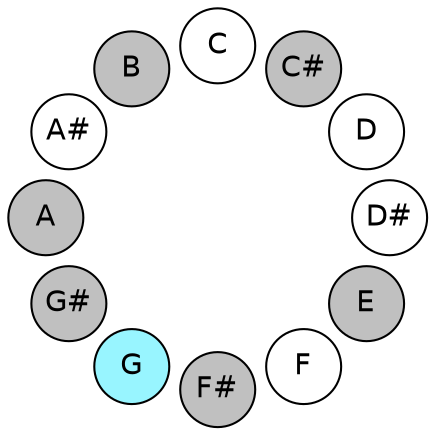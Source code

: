 
graph {

layout = circo;
mindist = .1

node [shape = circle, fontname = Helvetica, margin = 0, style = filled]
edge [style=invis]

subgraph 1 {
	"E" -- "F" -- "F#" -- "G" -- "G#" -- "A" -- "A#" -- "B" -- "C" -- "C#" -- "D" -- "D#" -- "E"
}

"C" [fillcolor = white];
"C#" [fillcolor = gray];
"D" [fillcolor = white];
"D#" [fillcolor = white];
"E" [fillcolor = gray];
"F" [fillcolor = white];
"F#" [fillcolor = gray];
"G" [fillcolor = cadetblue1];
"G#" [fillcolor = gray];
"A" [fillcolor = gray];
"A#" [fillcolor = white];
"B" [fillcolor = gray];
}
